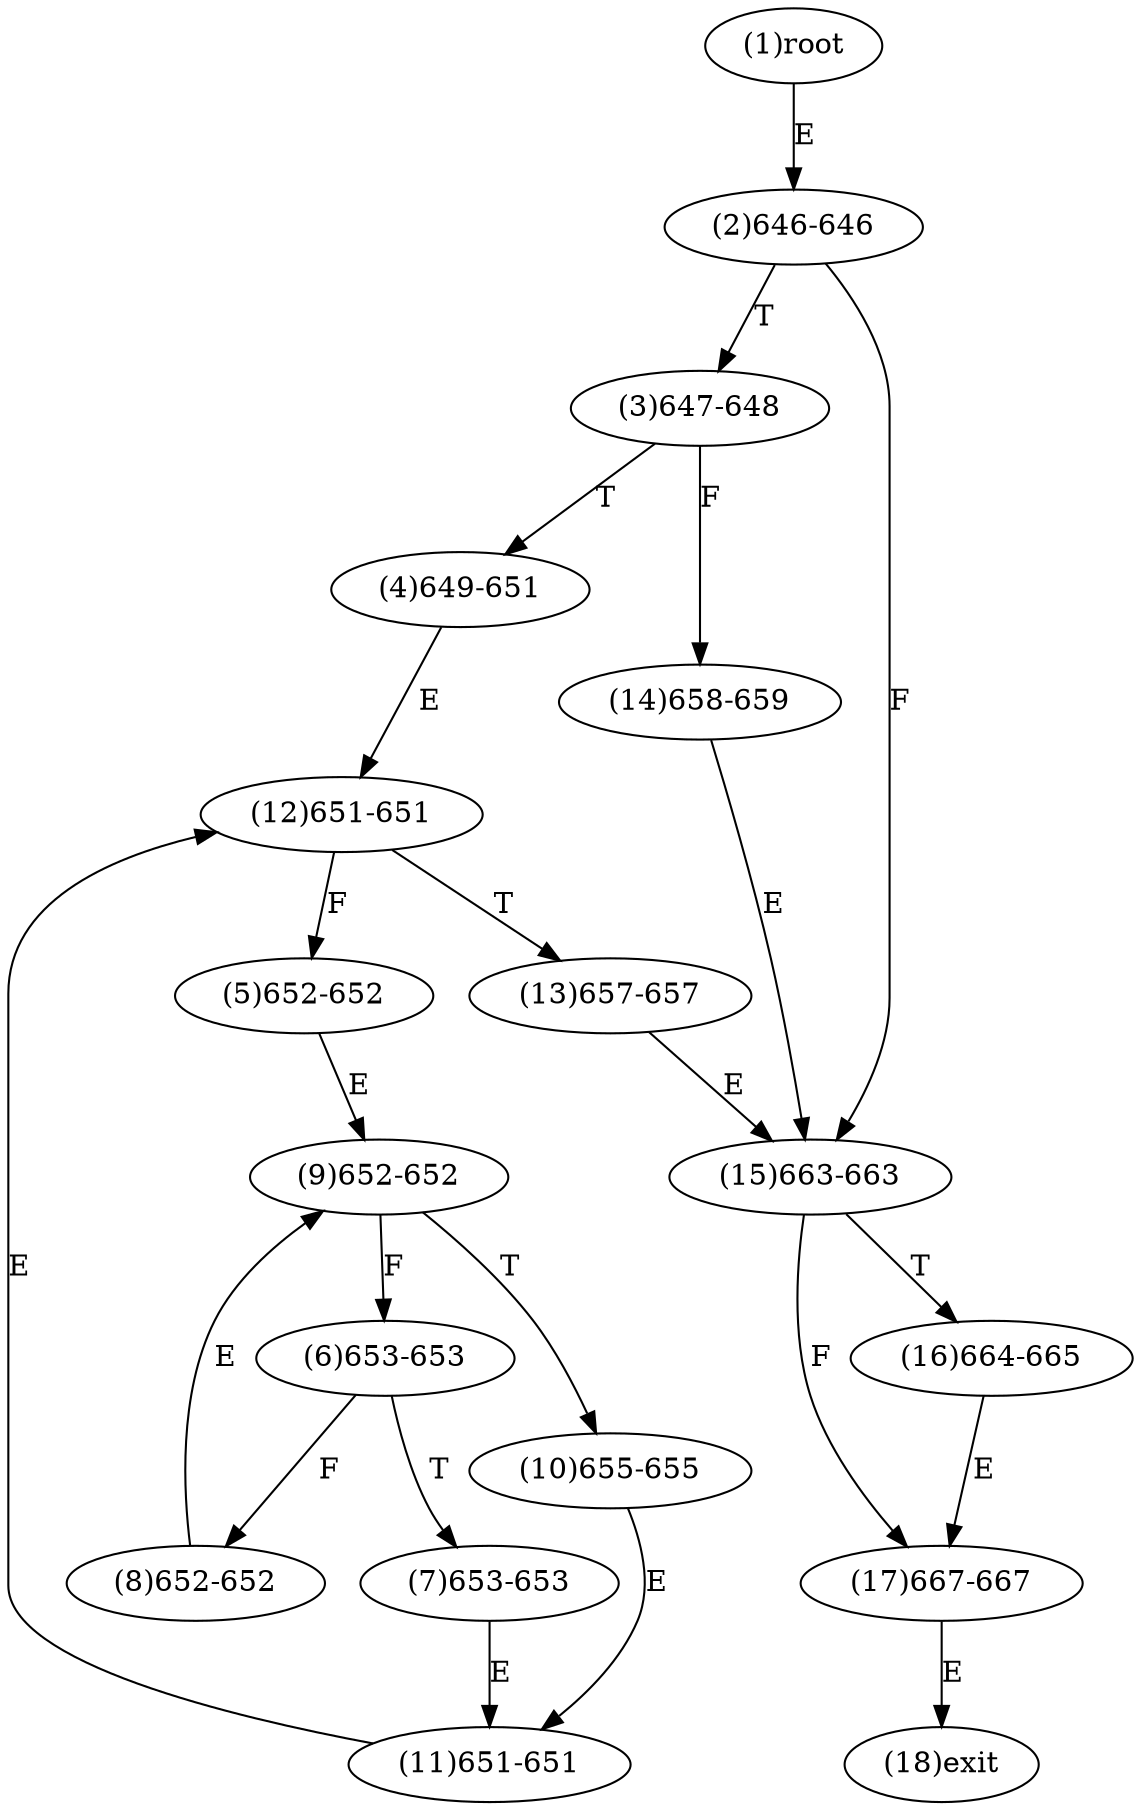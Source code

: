 digraph "" { 
1[ label="(1)root"];
2[ label="(2)646-646"];
3[ label="(3)647-648"];
4[ label="(4)649-651"];
5[ label="(5)652-652"];
6[ label="(6)653-653"];
7[ label="(7)653-653"];
8[ label="(8)652-652"];
9[ label="(9)652-652"];
10[ label="(10)655-655"];
11[ label="(11)651-651"];
12[ label="(12)651-651"];
13[ label="(13)657-657"];
14[ label="(14)658-659"];
15[ label="(15)663-663"];
17[ label="(17)667-667"];
16[ label="(16)664-665"];
18[ label="(18)exit"];
1->2[ label="E"];
2->15[ label="F"];
2->3[ label="T"];
3->14[ label="F"];
3->4[ label="T"];
4->12[ label="E"];
5->9[ label="E"];
6->8[ label="F"];
6->7[ label="T"];
7->11[ label="E"];
8->9[ label="E"];
9->6[ label="F"];
9->10[ label="T"];
10->11[ label="E"];
11->12[ label="E"];
12->5[ label="F"];
12->13[ label="T"];
13->15[ label="E"];
14->15[ label="E"];
15->17[ label="F"];
15->16[ label="T"];
16->17[ label="E"];
17->18[ label="E"];
}